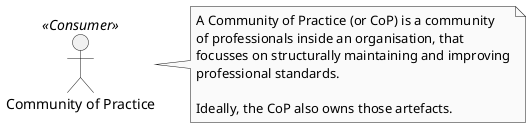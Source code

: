 @startuml community_of_practice

skinparam Monochrome true

:Community of Practice: as CoP <<Consumer>>

note right of CoP
    A Community of Practice (or CoP) is a community
    of professionals inside an organisation, that
    focusses on structurally maintaining and improving
    professional standards.
    
    Ideally, the CoP also owns those artefacts.
end note

@enduml